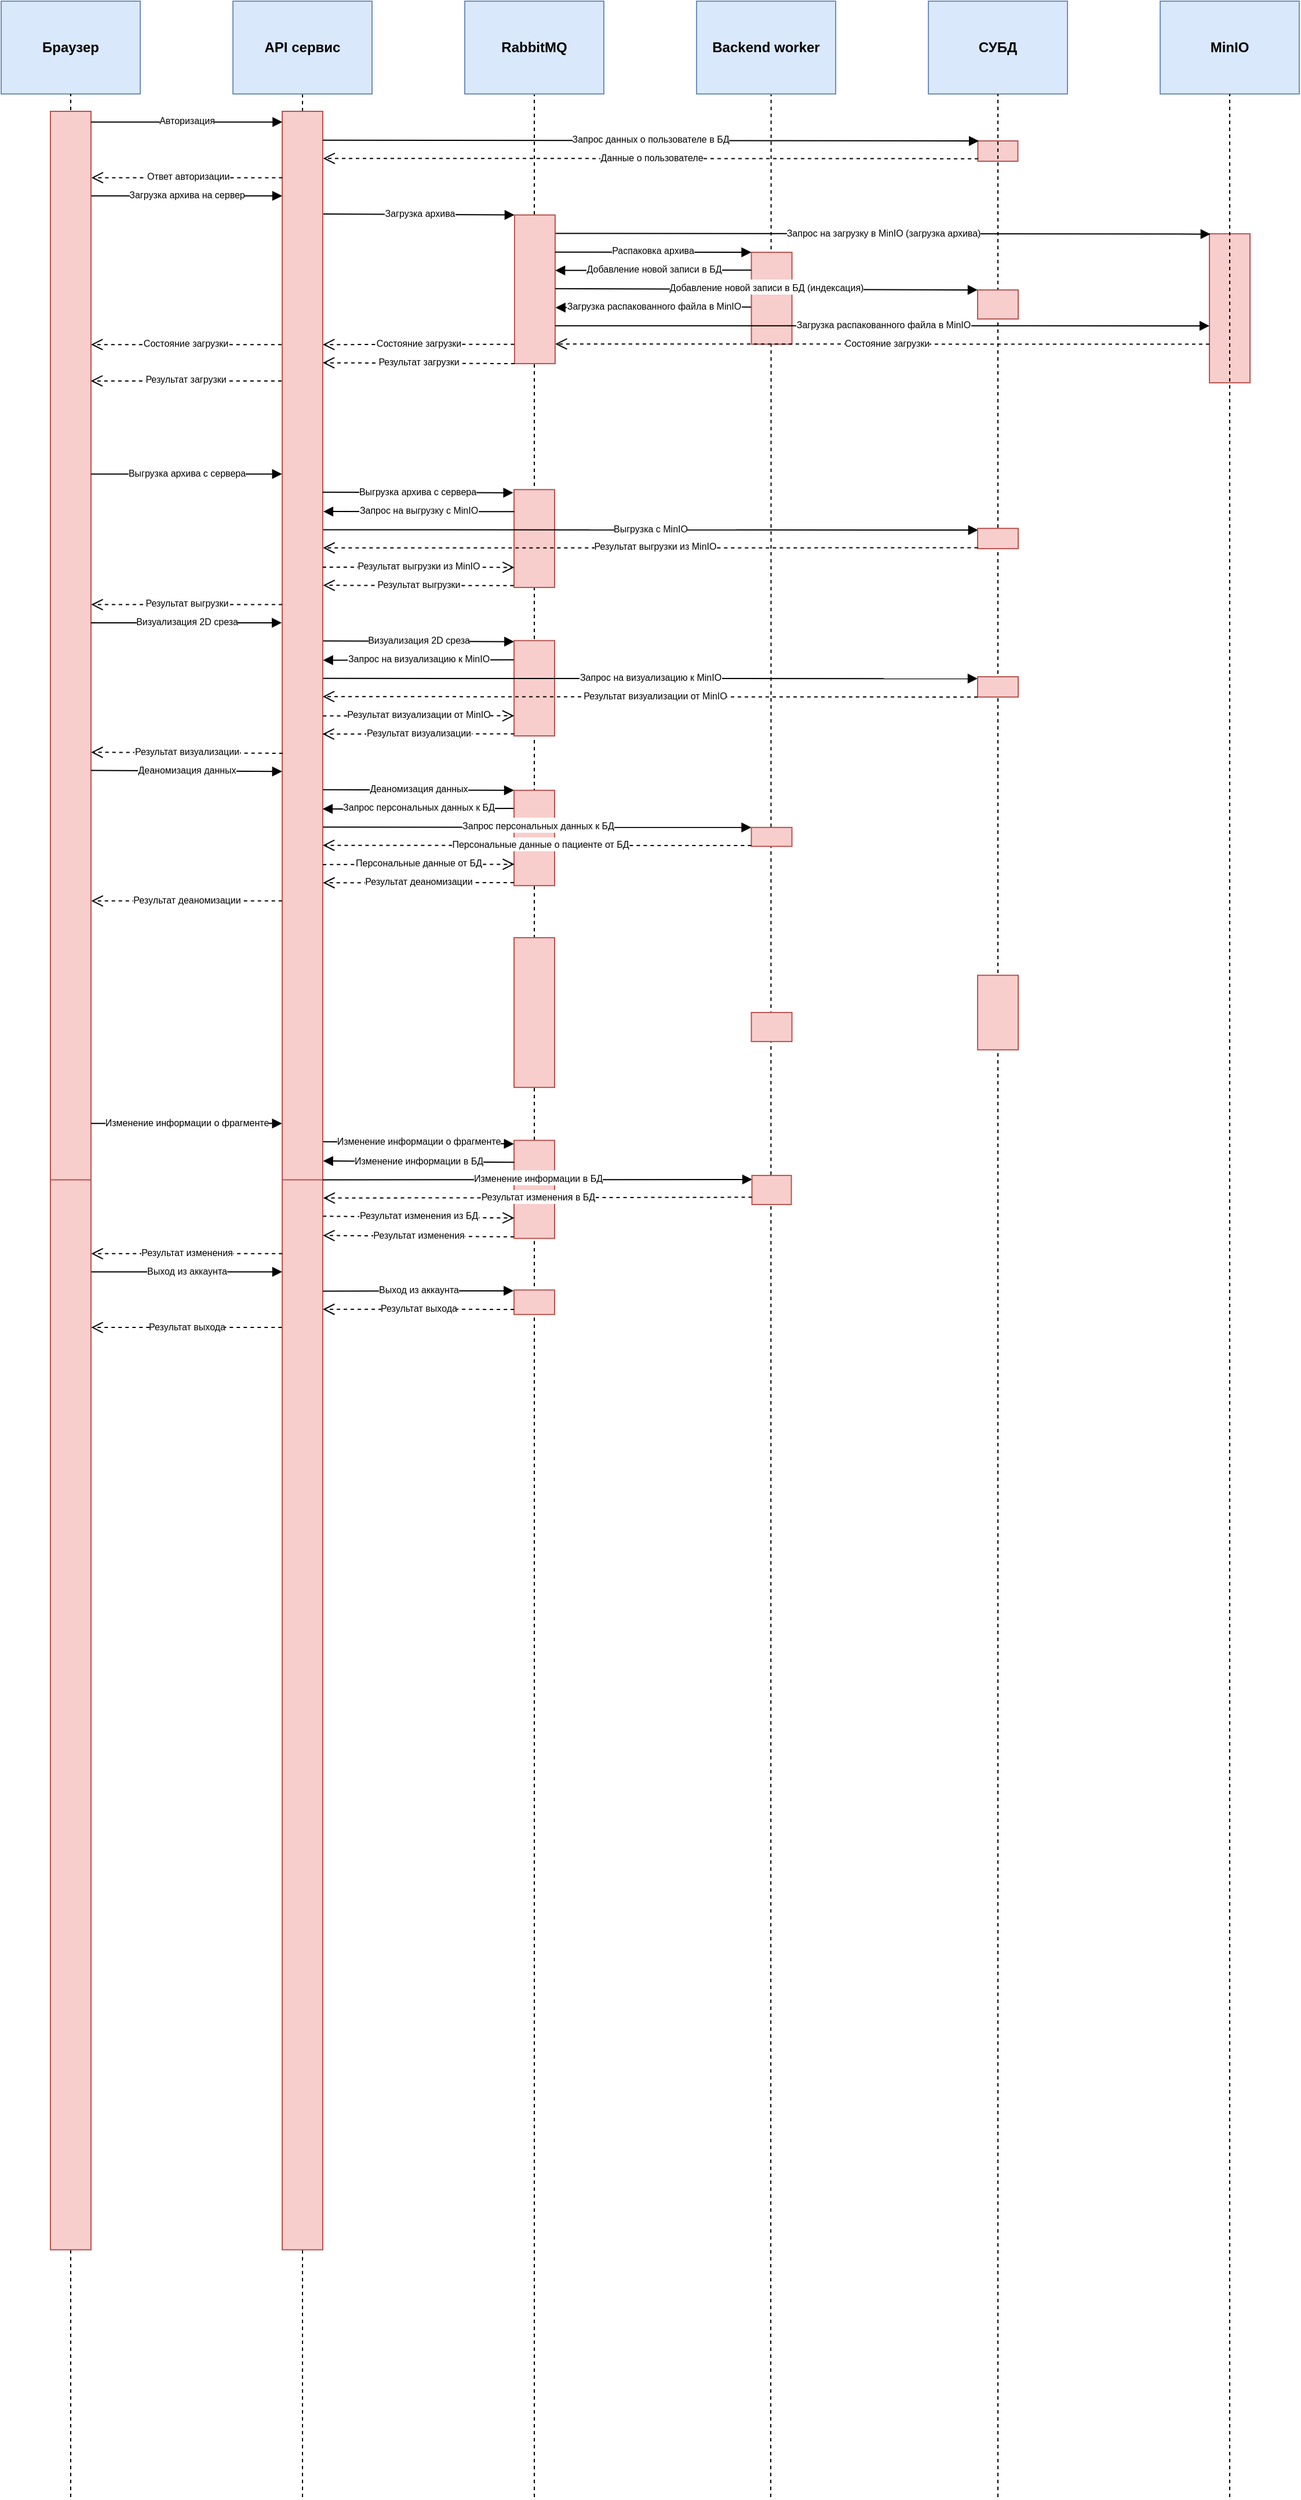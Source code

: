 <mxfile version="24.7.8">
  <diagram name="Page-1" id="-7-vLeRaQvUi-DyRjATi">
    <mxGraphModel dx="667" dy="388" grid="1" gridSize="4" guides="1" tooltips="1" connect="1" arrows="1" fold="1" page="1" pageScale="1" pageWidth="850" pageHeight="1100" math="0" shadow="0">
      <root>
        <mxCell id="0" />
        <mxCell id="1" parent="0" />
        <mxCell id="jtM0x4LrWnEkOrYZ_eJX-8" value="" style="endArrow=none;dashed=1;html=1;rounded=0;entryX=0.536;entryY=1.002;entryDx=0;entryDy=0;entryPerimeter=0;" parent="1" target="QcKT72nkIw5ETrxxPbvO-3" edge="1">
          <mxGeometry width="50" height="50" relative="1" as="geometry">
            <mxPoint x="704" y="2192" as="sourcePoint" />
            <mxPoint x="704" y="124" as="targetPoint" />
          </mxGeometry>
        </mxCell>
        <mxCell id="DCnHzgPeeYYXoKH0LnII-5" value="" style="endArrow=none;dashed=1;html=1;rounded=0;entryX=0.5;entryY=1;entryDx=0;entryDy=0;" parent="1" source="DCnHzgPeeYYXoKH0LnII-15" target="QcKT72nkIw5ETrxxPbvO-2" edge="1">
          <mxGeometry width="50" height="50" relative="1" as="geometry">
            <mxPoint x="300" y="1080" as="sourcePoint" />
            <mxPoint x="300.1" y="130" as="targetPoint" />
          </mxGeometry>
        </mxCell>
        <mxCell id="DCnHzgPeeYYXoKH0LnII-6" value="" style="endArrow=none;dashed=1;html=1;rounded=0;entryX=0.5;entryY=1;entryDx=0;entryDy=0;" parent="1" target="DCnHzgPeeYYXoKH0LnII-3" edge="1">
          <mxGeometry width="50" height="50" relative="1" as="geometry">
            <mxPoint x="500" y="2192" as="sourcePoint" />
            <mxPoint x="499.71" y="130" as="targetPoint" />
          </mxGeometry>
        </mxCell>
        <mxCell id="QcKT72nkIw5ETrxxPbvO-1" value="&lt;b&gt;Браузер&lt;/b&gt;" style="html=1;whiteSpace=wrap;fillColor=#dae8fc;strokeColor=#6c8ebf;" parent="1" vertex="1">
          <mxGeometry x="40" y="40" width="120" height="80" as="geometry" />
        </mxCell>
        <mxCell id="QcKT72nkIw5ETrxxPbvO-2" value="&lt;b&gt;API сервис&lt;/b&gt;" style="html=1;whiteSpace=wrap;fillColor=#dae8fc;strokeColor=#6c8ebf;" parent="1" vertex="1">
          <mxGeometry x="240" y="40" width="120" height="80" as="geometry" />
        </mxCell>
        <mxCell id="QcKT72nkIw5ETrxxPbvO-3" value="&lt;b&gt;Backend worker&lt;/b&gt;" style="html=1;whiteSpace=wrap;fillColor=#dae8fc;strokeColor=#6c8ebf;" parent="1" vertex="1">
          <mxGeometry x="640" y="40" width="120" height="80" as="geometry" />
        </mxCell>
        <mxCell id="DCnHzgPeeYYXoKH0LnII-3" value="&lt;b&gt;RabbitMQ&lt;/b&gt;" style="html=1;whiteSpace=wrap;fillColor=#dae8fc;strokeColor=#6c8ebf;" parent="1" vertex="1">
          <mxGeometry x="440" y="40" width="120" height="80" as="geometry" />
        </mxCell>
        <mxCell id="DCnHzgPeeYYXoKH0LnII-13" value="" style="endArrow=none;dashed=1;html=1;rounded=0;entryX=0.5;entryY=1;entryDx=0;entryDy=0;" parent="1" target="QcKT72nkIw5ETrxxPbvO-1" edge="1">
          <mxGeometry width="50" height="50" relative="1" as="geometry">
            <mxPoint x="100" y="2192" as="sourcePoint" />
            <mxPoint x="100" y="590" as="targetPoint" />
          </mxGeometry>
        </mxCell>
        <mxCell id="DCnHzgPeeYYXoKH0LnII-8" value="" style="rounded=0;whiteSpace=wrap;html=1;rotation=90;labelBackgroundColor=none;glass=0;fillColor=#f8cecc;strokeColor=#b85450;" parent="1" vertex="1">
          <mxGeometry x="-361.25" y="578.75" width="922.5" height="35" as="geometry" />
        </mxCell>
        <mxCell id="DCnHzgPeeYYXoKH0LnII-16" value="" style="endArrow=none;dashed=1;html=1;rounded=0;" parent="1" target="DCnHzgPeeYYXoKH0LnII-15" edge="1">
          <mxGeometry width="50" height="50" relative="1" as="geometry">
            <mxPoint x="300" y="2192" as="sourcePoint" />
            <mxPoint x="300" y="120" as="targetPoint" />
          </mxGeometry>
        </mxCell>
        <mxCell id="DCnHzgPeeYYXoKH0LnII-15" value="" style="rounded=0;whiteSpace=wrap;html=1;rotation=90;labelBackgroundColor=none;glass=0;fillColor=#f8cecc;strokeColor=#b85450;" parent="1" vertex="1">
          <mxGeometry x="-161.25" y="578.75" width="922.5" height="35" as="geometry" />
        </mxCell>
        <mxCell id="DCnHzgPeeYYXoKH0LnII-17" value="&lt;font style=&quot;font-size: 8px;&quot;&gt;Авторизация&lt;/font&gt;" style="html=1;verticalAlign=bottom;endArrow=block;curved=0;rounded=0;exitX=0.01;exitY=0;exitDx=0;exitDy=0;exitPerimeter=0;jumpSize=6;movable=1;resizable=1;rotatable=1;deletable=1;editable=1;locked=0;connectable=1;shadow=0;strokeWidth=1;entryX=0.01;entryY=0.994;entryDx=0;entryDy=0;entryPerimeter=0;targetPerimeterSpacing=0;spacingTop=0;spacing=-5;sourcePerimeterSpacing=0;endSize=6;startSize=6;" parent="1" source="DCnHzgPeeYYXoKH0LnII-8" target="DCnHzgPeeYYXoKH0LnII-15" edge="1">
          <mxGeometry x="0.0" width="80" relative="1" as="geometry">
            <mxPoint x="269.825" y="151.288" as="sourcePoint" />
            <mxPoint x="283" y="150" as="targetPoint" />
            <mxPoint as="offset" />
          </mxGeometry>
        </mxCell>
        <mxCell id="DCnHzgPeeYYXoKH0LnII-22" value="" style="rounded=0;whiteSpace=wrap;html=1;rotation=90;labelBackgroundColor=none;glass=0;fillColor=#f8cecc;strokeColor=#b85450;" parent="1" vertex="1">
          <mxGeometry x="891.18" y="152" width="17.55" height="34.53" as="geometry" />
        </mxCell>
        <mxCell id="DCnHzgPeeYYXoKH0LnII-23" value="Запрос данных о пользователе в БД" style="html=1;verticalAlign=bottom;endArrow=block;curved=0;rounded=0;exitX=0.027;exitY=0.002;exitDx=0;exitDy=0;exitPerimeter=0;jumpSize=6;movable=1;resizable=1;rotatable=1;deletable=1;editable=1;locked=0;connectable=1;shadow=0;strokeWidth=1;targetPerimeterSpacing=0;spacingTop=0;spacing=-5;sourcePerimeterSpacing=0;endSize=6;startSize=6;fontSize=8;entryX=0.002;entryY=0.974;entryDx=0;entryDy=0;entryPerimeter=0;" parent="1" source="DCnHzgPeeYYXoKH0LnII-15" target="DCnHzgPeeYYXoKH0LnII-22" edge="1">
          <mxGeometry x="0.0" width="80" relative="1" as="geometry">
            <mxPoint x="318.235" y="160.005" as="sourcePoint" />
            <mxPoint x="880" y="160" as="targetPoint" />
            <mxPoint as="offset" />
          </mxGeometry>
        </mxCell>
        <mxCell id="DCnHzgPeeYYXoKH0LnII-25" value="&lt;font style=&quot;font-size: 8px;&quot;&gt;Данные о пользователе&lt;/font&gt;" style="html=1;verticalAlign=bottom;endArrow=open;dashed=1;endSize=8;rounded=0;spacing=-5;fontSize=10;entryX=0.044;entryY=-0.009;entryDx=0;entryDy=0;entryPerimeter=0;exitX=0.874;exitY=0.991;exitDx=0;exitDy=0;exitPerimeter=0;" parent="1" source="DCnHzgPeeYYXoKH0LnII-22" target="DCnHzgPeeYYXoKH0LnII-15" edge="1">
          <mxGeometry x="0.0" relative="1" as="geometry">
            <mxPoint x="876" y="176" as="sourcePoint" />
            <mxPoint x="318.095" y="175.688" as="targetPoint" />
            <mxPoint as="offset" />
          </mxGeometry>
        </mxCell>
        <mxCell id="cB62RRdeZVZAQ7C6WHtT-6" value="&lt;span style=&quot;font-size: 8px;&quot;&gt;&amp;nbsp;Ответ авторизации&lt;/span&gt;" style="html=1;verticalAlign=bottom;endArrow=open;dashed=1;endSize=8;rounded=0;exitX=0.062;exitY=0.995;exitDx=0;exitDy=0;exitPerimeter=0;spacing=-5;fontSize=10;entryX=0.062;entryY=-0.011;entryDx=0;entryDy=0;entryPerimeter=0;" parent="1" source="DCnHzgPeeYYXoKH0LnII-15" target="DCnHzgPeeYYXoKH0LnII-8" edge="1">
          <mxGeometry x="0.001" relative="1" as="geometry">
            <mxPoint x="280.825" y="191.997" as="sourcePoint" />
            <mxPoint x="120" y="192" as="targetPoint" />
            <mxPoint as="offset" />
          </mxGeometry>
        </mxCell>
        <mxCell id="jtM0x4LrWnEkOrYZ_eJX-1" value="&lt;span style=&quot;font-size: 8px;&quot;&gt;Загрузка архива на сервер&lt;/span&gt;" style="html=1;verticalAlign=bottom;endArrow=block;curved=0;rounded=0;jumpSize=6;movable=1;resizable=1;rotatable=1;deletable=1;editable=1;locked=0;connectable=1;shadow=0;strokeWidth=1;targetPerimeterSpacing=0;spacingTop=0;spacing=-5;sourcePerimeterSpacing=0;endSize=6;startSize=6;exitX=0.079;exitY=-0.011;exitDx=0;exitDy=0;exitPerimeter=0;entryX=0.079;entryY=0.999;entryDx=0;entryDy=0;entryPerimeter=0;" parent="1" source="DCnHzgPeeYYXoKH0LnII-8" target="DCnHzgPeeYYXoKH0LnII-15" edge="1">
          <mxGeometry x="0.0" width="80" relative="1" as="geometry">
            <mxPoint x="120" y="208" as="sourcePoint" />
            <mxPoint x="280" y="208" as="targetPoint" />
            <mxPoint as="offset" />
          </mxGeometry>
        </mxCell>
        <mxCell id="jtM0x4LrWnEkOrYZ_eJX-5" value="&lt;span style=&quot;font-size: 8px;&quot;&gt;Загрузка архива&lt;/span&gt;" style="html=1;verticalAlign=bottom;endArrow=block;curved=0;rounded=0;jumpSize=6;movable=1;resizable=1;rotatable=1;deletable=1;editable=1;locked=0;connectable=1;shadow=0;strokeWidth=1;targetPerimeterSpacing=0;spacingTop=0;spacing=-5;sourcePerimeterSpacing=0;endSize=6;startSize=6;entryX=0;entryY=1;entryDx=0;entryDy=0;exitX=0.096;exitY=-0.015;exitDx=0;exitDy=0;exitPerimeter=0;" parent="1" source="DCnHzgPeeYYXoKH0LnII-15" target="jtM0x4LrWnEkOrYZ_eJX-4" edge="1">
          <mxGeometry x="0.0" width="80" relative="1" as="geometry">
            <mxPoint x="320" y="224" as="sourcePoint" />
            <mxPoint x="480" y="223.86" as="targetPoint" />
            <mxPoint as="offset" />
          </mxGeometry>
        </mxCell>
        <mxCell id="jtM0x4LrWnEkOrYZ_eJX-7" value="&lt;b&gt;СУБД&lt;/b&gt;" style="html=1;whiteSpace=wrap;fillColor=#dae8fc;strokeColor=#6c8ebf;" parent="1" vertex="1">
          <mxGeometry x="840" y="40" width="120" height="80" as="geometry" />
        </mxCell>
        <mxCell id="jtM0x4LrWnEkOrYZ_eJX-11" value="" style="endArrow=none;dashed=1;html=1;rounded=0;entryX=0.5;entryY=1;entryDx=0;entryDy=0;" parent="1" target="jtM0x4LrWnEkOrYZ_eJX-7" edge="1">
          <mxGeometry width="50" height="50" relative="1" as="geometry">
            <mxPoint x="900" y="2192" as="sourcePoint" />
            <mxPoint x="908" y="143.08" as="targetPoint" />
          </mxGeometry>
        </mxCell>
        <mxCell id="jtM0x4LrWnEkOrYZ_eJX-10" value="" style="rounded=0;whiteSpace=wrap;html=1;rotation=90;labelBackgroundColor=none;glass=0;fillColor=#f8cecc;strokeColor=#b85450;" parent="1" vertex="1">
          <mxGeometry x="1035.76" y="287.31" width="128.47" height="35" as="geometry" />
        </mxCell>
        <mxCell id="jtM0x4LrWnEkOrYZ_eJX-14" value="" style="rounded=0;whiteSpace=wrap;html=1;rotation=90;labelBackgroundColor=none;glass=0;fillColor=#f8cecc;strokeColor=#b85450;" parent="1" vertex="1">
          <mxGeometry x="887.47" y="284" width="25.07" height="35" as="geometry" />
        </mxCell>
        <mxCell id="jtM0x4LrWnEkOrYZ_eJX-4" value="" style="rounded=0;whiteSpace=wrap;html=1;rotation=90;labelBackgroundColor=none;glass=0;fillColor=#f8cecc;strokeColor=#b85450;" parent="1" vertex="1">
          <mxGeometry x="436.37" y="270.93" width="128.18" height="35" as="geometry" />
        </mxCell>
        <mxCell id="jtM0x4LrWnEkOrYZ_eJX-9" value="&lt;span style=&quot;font-size: 8px;&quot;&gt;Запрос на загрузку в MinIO (загрузка архива)&lt;/span&gt;" style="html=1;verticalAlign=bottom;endArrow=block;curved=0;rounded=0;jumpSize=6;movable=1;resizable=1;rotatable=1;deletable=1;editable=1;locked=0;connectable=1;shadow=0;strokeWidth=1;targetPerimeterSpacing=0;spacingTop=0;spacing=-5;sourcePerimeterSpacing=0;endSize=6;startSize=6;entryX=0.002;entryY=0.973;entryDx=0;entryDy=0;entryPerimeter=0;exitX=0.124;exitY=-0.011;exitDx=0;exitDy=0;exitPerimeter=0;" parent="1" source="jtM0x4LrWnEkOrYZ_eJX-4" target="jtM0x4LrWnEkOrYZ_eJX-10" edge="1">
          <mxGeometry x="0.0" width="80" relative="1" as="geometry">
            <mxPoint x="540" y="256" as="sourcePoint" />
            <mxPoint x="880" y="255.86" as="targetPoint" />
            <mxPoint as="offset" />
          </mxGeometry>
        </mxCell>
        <mxCell id="jtM0x4LrWnEkOrYZ_eJX-16" value="&lt;span style=&quot;font-size: 8px;&quot;&gt;Состояние загрузки&lt;/span&gt;" style="html=1;verticalAlign=bottom;endArrow=open;dashed=1;endSize=8;rounded=0;spacing=-5;fontSize=10;exitX=0.87;exitY=1.009;exitDx=0;exitDy=0;exitPerimeter=0;entryX=0.218;entryY=-0.001;entryDx=0;entryDy=0;entryPerimeter=0;" parent="1" source="jtM0x4LrWnEkOrYZ_eJX-4" target="DCnHzgPeeYYXoKH0LnII-15" edge="1">
          <mxGeometry x="0.001" relative="1" as="geometry">
            <mxPoint x="472" y="336" as="sourcePoint" />
            <mxPoint x="324" y="336" as="targetPoint" />
            <mxPoint as="offset" />
          </mxGeometry>
        </mxCell>
        <mxCell id="jtM0x4LrWnEkOrYZ_eJX-19" value="&lt;span style=&quot;font-size: 8px;&quot;&gt;Состояние загрузки&lt;/span&gt;" style="html=1;verticalAlign=bottom;endArrow=open;dashed=1;endSize=8;rounded=0;spacing=-5;fontSize=10;exitX=0.218;exitY=1.017;exitDx=0;exitDy=0;exitPerimeter=0;entryX=0.218;entryY=-0.001;entryDx=0;entryDy=0;entryPerimeter=0;" parent="1" source="DCnHzgPeeYYXoKH0LnII-15" target="DCnHzgPeeYYXoKH0LnII-8" edge="1">
          <mxGeometry x="0.001" relative="1" as="geometry">
            <mxPoint x="276" y="336" as="sourcePoint" />
            <mxPoint x="124" y="336" as="targetPoint" />
            <mxPoint as="offset" />
          </mxGeometry>
        </mxCell>
        <mxCell id="jtM0x4LrWnEkOrYZ_eJX-21" value="&lt;span style=&quot;font-size: 8px;&quot;&gt;Результат загрузки&lt;/span&gt;" style="html=1;verticalAlign=bottom;endArrow=open;dashed=1;endSize=8;rounded=0;spacing=-5;fontSize=10;exitX=0.252;exitY=1.017;exitDx=0;exitDy=0;exitPerimeter=0;entryX=0.252;entryY=0.004;entryDx=0;entryDy=0;entryPerimeter=0;" parent="1" source="DCnHzgPeeYYXoKH0LnII-15" target="DCnHzgPeeYYXoKH0LnII-8" edge="1">
          <mxGeometry x="0.001" relative="1" as="geometry">
            <mxPoint x="272" y="368" as="sourcePoint" />
            <mxPoint x="128" y="368" as="targetPoint" />
            <mxPoint as="offset" />
          </mxGeometry>
        </mxCell>
        <mxCell id="jtM0x4LrWnEkOrYZ_eJX-22" value="&lt;span style=&quot;font-size: 8px;&quot;&gt;Выгрузка архива с сервера&lt;/span&gt;" style="html=1;verticalAlign=bottom;endArrow=block;curved=0;rounded=0;exitX=0.339;exitY=-0.005;exitDx=0;exitDy=0;exitPerimeter=0;jumpSize=6;movable=1;resizable=1;rotatable=1;deletable=1;editable=1;locked=0;connectable=1;shadow=0;strokeWidth=1;targetPerimeterSpacing=0;spacingTop=0;spacing=-5;sourcePerimeterSpacing=0;endSize=6;startSize=6;entryX=0.339;entryY=1.004;entryDx=0;entryDy=0;entryPerimeter=0;" parent="1" source="DCnHzgPeeYYXoKH0LnII-8" target="DCnHzgPeeYYXoKH0LnII-15" edge="1">
          <mxGeometry x="0.0" width="80" relative="1" as="geometry">
            <mxPoint x="117.92" y="464.0" as="sourcePoint" />
            <mxPoint x="280" y="448" as="targetPoint" />
            <mxPoint as="offset" />
          </mxGeometry>
        </mxCell>
        <mxCell id="jtM0x4LrWnEkOrYZ_eJX-23" value="" style="rounded=0;whiteSpace=wrap;html=1;rotation=90;labelBackgroundColor=none;glass=0;fillColor=#f8cecc;strokeColor=#b85450;" parent="1" vertex="1">
          <mxGeometry x="457.82" y="485.82" width="84.36" height="35" as="geometry" />
        </mxCell>
        <mxCell id="jtM0x4LrWnEkOrYZ_eJX-25" value="&lt;span style=&quot;font-size: 8px;&quot;&gt;Выгрузка архива с сервера&lt;/span&gt;" style="html=1;verticalAlign=bottom;endArrow=block;curved=0;rounded=0;jumpSize=6;movable=1;resizable=1;rotatable=1;deletable=1;editable=1;locked=0;connectable=1;shadow=0;strokeWidth=1;targetPerimeterSpacing=0;spacingTop=0;spacing=-5;sourcePerimeterSpacing=0;endSize=6;startSize=6;exitX=0.356;exitY=0.004;exitDx=0;exitDy=0;exitPerimeter=0;entryX=0.032;entryY=1.019;entryDx=0;entryDy=0;entryPerimeter=0;" parent="1" source="DCnHzgPeeYYXoKH0LnII-15" target="jtM0x4LrWnEkOrYZ_eJX-23" edge="1">
          <mxGeometry x="0.0" width="80" relative="1" as="geometry">
            <mxPoint x="320" y="464" as="sourcePoint" />
            <mxPoint x="480" y="464" as="targetPoint" />
            <mxPoint as="offset" />
          </mxGeometry>
        </mxCell>
        <mxCell id="jtM0x4LrWnEkOrYZ_eJX-26" value="&lt;span style=&quot;font-size: 8px;&quot;&gt;Запрос на выгрузку с MinIO&lt;/span&gt;" style="html=1;verticalAlign=bottom;endArrow=block;curved=0;rounded=0;jumpSize=6;movable=1;resizable=1;rotatable=1;deletable=1;editable=1;locked=0;connectable=1;shadow=0;strokeWidth=1;targetPerimeterSpacing=0;spacingTop=0;spacing=-5;sourcePerimeterSpacing=0;endSize=6;startSize=6;entryX=0.322;entryY=-0.012;entryDx=0;entryDy=0;entryPerimeter=0;exitX=0.225;exitY=0.993;exitDx=0;exitDy=0;exitPerimeter=0;" parent="1" source="jtM0x4LrWnEkOrYZ_eJX-23" edge="1">
          <mxGeometry x="-0.0" width="80" relative="1" as="geometry">
            <mxPoint x="480" y="480" as="sourcePoint" />
            <mxPoint x="317.92" y="480.045" as="targetPoint" />
            <mxPoint as="offset" />
          </mxGeometry>
        </mxCell>
        <mxCell id="jtM0x4LrWnEkOrYZ_eJX-27" value="&lt;span style=&quot;font-size: 8px;&quot;&gt;Выгрузка с MinIO&lt;/span&gt;" style="html=1;verticalAlign=bottom;endArrow=block;curved=0;rounded=0;jumpSize=6;movable=1;resizable=1;rotatable=1;deletable=1;editable=1;locked=0;connectable=1;shadow=0;strokeWidth=1;targetPerimeterSpacing=0;spacingTop=0;spacing=-5;sourcePerimeterSpacing=0;endSize=6;startSize=6;exitX=0.339;exitY=-0.011;exitDx=0;exitDy=0;exitPerimeter=0;entryX=0.038;entryY=0.988;entryDx=0;entryDy=0;entryPerimeter=0;" parent="1" edge="1">
          <mxGeometry x="-0.001" width="80" relative="1" as="geometry">
            <mxPoint x="317.885" y="495.728" as="sourcePoint" />
            <mxPoint x="882.925" y="496.013" as="targetPoint" />
            <mxPoint as="offset" />
          </mxGeometry>
        </mxCell>
        <mxCell id="jtM0x4LrWnEkOrYZ_eJX-28" value="" style="rounded=0;whiteSpace=wrap;html=1;rotation=90;labelBackgroundColor=none;glass=0;fillColor=#f8cecc;strokeColor=#b85450;" parent="1" vertex="1">
          <mxGeometry x="891.27" y="485.81" width="17.46" height="35" as="geometry" />
        </mxCell>
        <mxCell id="jtM0x4LrWnEkOrYZ_eJX-32" value="&lt;span style=&quot;font-size: 8px;&quot;&gt;Результат загрузки&lt;/span&gt;" style="html=1;verticalAlign=bottom;endArrow=open;dashed=1;endSize=8;rounded=0;spacing=-5;fontSize=10;exitX=1;exitY=1;exitDx=0;exitDy=0;entryX=0.235;entryY=0.001;entryDx=0;entryDy=0;entryPerimeter=0;" parent="1" source="jtM0x4LrWnEkOrYZ_eJX-4" target="DCnHzgPeeYYXoKH0LnII-15" edge="1">
          <mxGeometry x="0.001" relative="1" as="geometry">
            <mxPoint x="481" y="352.86" as="sourcePoint" />
            <mxPoint x="332" y="352" as="targetPoint" />
            <mxPoint as="offset" />
          </mxGeometry>
        </mxCell>
        <mxCell id="jtM0x4LrWnEkOrYZ_eJX-34" value="&lt;span style=&quot;font-size: 8px;&quot;&gt;Результат выгрузки из MinIO&lt;/span&gt;" style="html=1;verticalAlign=bottom;endArrow=open;dashed=1;endSize=8;rounded=0;spacing=-5;fontSize=10;exitX=0.957;exitY=0.995;exitDx=0;exitDy=0;exitPerimeter=0;entryX=0.408;entryY=-0.006;entryDx=0;entryDy=0;entryPerimeter=0;" parent="1" source="jtM0x4LrWnEkOrYZ_eJX-28" target="DCnHzgPeeYYXoKH0LnII-15" edge="1">
          <mxGeometry x="-0.014" relative="1" as="geometry">
            <mxPoint x="887" y="550" as="sourcePoint" />
            <mxPoint x="324" y="528" as="targetPoint" />
            <mxPoint as="offset" />
          </mxGeometry>
        </mxCell>
        <mxCell id="jtM0x4LrWnEkOrYZ_eJX-35" value="&lt;span style=&quot;font-size: 8px;&quot;&gt;Результат выгрузки из MinIO&lt;/span&gt;" style="html=1;verticalAlign=bottom;endArrow=open;dashed=1;endSize=8;rounded=0;spacing=-5;fontSize=10;exitX=0.426;exitY=0.003;exitDx=0;exitDy=0;exitPerimeter=0;entryX=0.795;entryY=0.993;entryDx=0;entryDy=0;entryPerimeter=0;" parent="1" source="DCnHzgPeeYYXoKH0LnII-15" target="jtM0x4LrWnEkOrYZ_eJX-23" edge="1">
          <mxGeometry x="0.001" relative="1" as="geometry">
            <mxPoint x="321" y="540" as="sourcePoint" />
            <mxPoint x="480" y="528" as="targetPoint" />
            <mxPoint as="offset" />
          </mxGeometry>
        </mxCell>
        <mxCell id="jtM0x4LrWnEkOrYZ_eJX-36" value="&lt;span style=&quot;font-size: 8px;&quot;&gt;Результат выгрузки&lt;/span&gt;" style="html=1;verticalAlign=bottom;endArrow=open;dashed=1;endSize=8;rounded=0;spacing=-5;fontSize=10;entryX=0.443;entryY=-0.008;entryDx=0;entryDy=0;entryPerimeter=0;exitX=0.981;exitY=1.009;exitDx=0;exitDy=0;exitPerimeter=0;" parent="1" source="jtM0x4LrWnEkOrYZ_eJX-23" target="DCnHzgPeeYYXoKH0LnII-15" edge="1">
          <mxGeometry x="0.001" relative="1" as="geometry">
            <mxPoint x="480" y="544" as="sourcePoint" />
            <mxPoint x="312" y="556" as="targetPoint" />
            <mxPoint as="offset" />
          </mxGeometry>
        </mxCell>
        <mxCell id="jtM0x4LrWnEkOrYZ_eJX-37" value="&lt;span style=&quot;font-size: 8px;&quot;&gt;Результат выгрузки&lt;/span&gt;" style="html=1;verticalAlign=bottom;endArrow=open;dashed=1;endSize=8;rounded=0;spacing=-5;fontSize=10;entryX=0.461;entryY=-0.005;entryDx=0;entryDy=0;entryPerimeter=0;exitX=0.461;exitY=1.001;exitDx=0;exitDy=0;exitPerimeter=0;" parent="1" source="DCnHzgPeeYYXoKH0LnII-15" target="DCnHzgPeeYYXoKH0LnII-8" edge="1">
          <mxGeometry x="0.001" relative="1" as="geometry">
            <mxPoint x="280" y="560" as="sourcePoint" />
            <mxPoint x="120" y="540" as="targetPoint" />
            <mxPoint as="offset" />
          </mxGeometry>
        </mxCell>
        <mxCell id="jtM0x4LrWnEkOrYZ_eJX-39" value="&lt;span style=&quot;font-size: 8px;&quot;&gt;Визуализация 2D среза&lt;/span&gt;" style="html=1;verticalAlign=bottom;endArrow=block;curved=0;rounded=0;exitX=0.478;exitY=0.001;exitDx=0;exitDy=0;exitPerimeter=0;jumpSize=6;movable=1;resizable=1;rotatable=1;deletable=1;editable=1;locked=0;connectable=1;shadow=0;strokeWidth=1;targetPerimeterSpacing=0;spacingTop=0;spacing=-5;sourcePerimeterSpacing=0;endSize=6;startSize=6;entryX=0.478;entryY=1.011;entryDx=0;entryDy=0;entryPerimeter=0;" parent="1" source="DCnHzgPeeYYXoKH0LnII-8" target="DCnHzgPeeYYXoKH0LnII-15" edge="1">
          <mxGeometry x="0.0" width="80" relative="1" as="geometry">
            <mxPoint x="120" y="576" as="sourcePoint" />
            <mxPoint x="280" y="576" as="targetPoint" />
            <mxPoint as="offset" />
          </mxGeometry>
        </mxCell>
        <mxCell id="jtM0x4LrWnEkOrYZ_eJX-40" value="&lt;span style=&quot;font-size: 8px;&quot;&gt;Визуализация 2D среза&lt;/span&gt;" style="html=1;verticalAlign=bottom;endArrow=block;curved=0;rounded=0;exitX=0.495;exitY=-0.011;exitDx=0;exitDy=0;exitPerimeter=0;jumpSize=6;movable=1;resizable=1;rotatable=1;deletable=1;editable=1;locked=0;connectable=1;shadow=0;strokeWidth=1;targetPerimeterSpacing=0;spacingTop=0;spacing=-5;sourcePerimeterSpacing=0;endSize=6;startSize=6;entryX=0.011;entryY=0.995;entryDx=0;entryDy=0;entryPerimeter=0;" parent="1" source="DCnHzgPeeYYXoKH0LnII-15" target="jtM0x4LrWnEkOrYZ_eJX-41" edge="1">
          <mxGeometry x="0.0" width="80" relative="1" as="geometry">
            <mxPoint x="320" y="592" as="sourcePoint" />
            <mxPoint x="480" y="592" as="targetPoint" />
            <mxPoint as="offset" />
          </mxGeometry>
        </mxCell>
        <mxCell id="jtM0x4LrWnEkOrYZ_eJX-41" value="" style="rounded=0;whiteSpace=wrap;html=1;rotation=90;labelBackgroundColor=none;glass=0;fillColor=#f8cecc;strokeColor=#b85450;" parent="1" vertex="1">
          <mxGeometry x="458.91" y="614.91" width="82.18" height="35" as="geometry" />
        </mxCell>
        <mxCell id="jtM0x4LrWnEkOrYZ_eJX-42" value="&lt;span style=&quot;font-size: 8px;&quot;&gt;Запрос на визуализацию к MinIO&lt;/span&gt;" style="html=1;verticalAlign=bottom;endArrow=block;curved=0;rounded=0;exitX=0.202;exitY=1.004;exitDx=0;exitDy=0;exitPerimeter=0;jumpSize=6;movable=1;resizable=1;rotatable=1;deletable=1;editable=1;locked=0;connectable=1;shadow=0;strokeWidth=1;targetPerimeterSpacing=0;spacingTop=0;spacing=-5;sourcePerimeterSpacing=0;endSize=6;startSize=6;entryX=0.513;entryY=-0.008;entryDx=0;entryDy=0;entryPerimeter=0;" parent="1" source="jtM0x4LrWnEkOrYZ_eJX-41" target="DCnHzgPeeYYXoKH0LnII-15" edge="1">
          <mxGeometry x="0.0" width="80" relative="1" as="geometry">
            <mxPoint x="478" y="608" as="sourcePoint" />
            <mxPoint x="320" y="608" as="targetPoint" />
            <mxPoint as="offset" />
          </mxGeometry>
        </mxCell>
        <mxCell id="jtM0x4LrWnEkOrYZ_eJX-43" value="&lt;span style=&quot;font-size: 8px;&quot;&gt;Запрос на визуализацию к MinIO&lt;/span&gt;" style="html=1;verticalAlign=bottom;endArrow=block;curved=0;rounded=0;exitX=0.53;exitY=-0.011;exitDx=0;exitDy=0;exitPerimeter=0;jumpSize=6;movable=1;resizable=1;rotatable=1;deletable=1;editable=1;locked=0;connectable=1;shadow=0;strokeWidth=1;targetPerimeterSpacing=0;spacingTop=0;spacing=-5;sourcePerimeterSpacing=0;endSize=6;startSize=6;entryX=0.091;entryY=1;entryDx=0;entryDy=0;entryPerimeter=0;" parent="1" source="DCnHzgPeeYYXoKH0LnII-15" target="jtM0x4LrWnEkOrYZ_eJX-44" edge="1">
          <mxGeometry x="0.0" width="80" relative="1" as="geometry">
            <mxPoint x="322" y="624" as="sourcePoint" />
            <mxPoint x="876" y="624" as="targetPoint" />
            <mxPoint as="offset" />
          </mxGeometry>
        </mxCell>
        <mxCell id="jtM0x4LrWnEkOrYZ_eJX-44" value="" style="rounded=0;whiteSpace=wrap;html=1;rotation=90;labelBackgroundColor=none;glass=0;fillColor=#f8cecc;strokeColor=#b85450;" parent="1" vertex="1">
          <mxGeometry x="891.27" y="613.75" width="17.46" height="35" as="geometry" />
        </mxCell>
        <mxCell id="jtM0x4LrWnEkOrYZ_eJX-45" value="&lt;span style=&quot;font-size: 8px;&quot;&gt;Результат визуализации от MinIO&lt;/span&gt;" style="html=1;verticalAlign=bottom;endArrow=open;dashed=1;endSize=8;rounded=0;spacing=-5;fontSize=10;entryX=0.547;entryY=0.002;entryDx=0;entryDy=0;entryPerimeter=0;exitX=1;exitY=1;exitDx=0;exitDy=0;" parent="1" source="jtM0x4LrWnEkOrYZ_eJX-44" target="DCnHzgPeeYYXoKH0LnII-15" edge="1">
          <mxGeometry x="-0.014" relative="1" as="geometry">
            <mxPoint x="860" y="636" as="sourcePoint" />
            <mxPoint x="320" y="636" as="targetPoint" />
            <mxPoint as="offset" />
          </mxGeometry>
        </mxCell>
        <mxCell id="jtM0x4LrWnEkOrYZ_eJX-48" value="&lt;span style=&quot;font-size: 8px;&quot;&gt;Результат визуализации от MinIO&lt;/span&gt;" style="html=1;verticalAlign=bottom;endArrow=open;dashed=1;endSize=8;rounded=0;spacing=-5;fontSize=10;exitX=0.565;exitY=-0.006;exitDx=0;exitDy=0;exitPerimeter=0;entryX=0.789;entryY=0.998;entryDx=0;entryDy=0;entryPerimeter=0;" parent="1" source="DCnHzgPeeYYXoKH0LnII-15" target="jtM0x4LrWnEkOrYZ_eJX-41" edge="1">
          <mxGeometry x="0.001" relative="1" as="geometry">
            <mxPoint x="328" y="648.75" as="sourcePoint" />
            <mxPoint x="480" y="656" as="targetPoint" />
            <mxPoint as="offset" />
          </mxGeometry>
        </mxCell>
        <mxCell id="jtM0x4LrWnEkOrYZ_eJX-49" value="&lt;span style=&quot;font-size: 8px;&quot;&gt;Результат визуализации&lt;/span&gt;" style="html=1;verticalAlign=bottom;endArrow=open;dashed=1;endSize=8;rounded=0;spacing=-5;fontSize=10;entryX=0.582;entryY=0.008;entryDx=0;entryDy=0;entryPerimeter=0;exitX=0.978;exitY=0.995;exitDx=0;exitDy=0;exitPerimeter=0;" parent="1" source="jtM0x4LrWnEkOrYZ_eJX-41" target="DCnHzgPeeYYXoKH0LnII-15" edge="1">
          <mxGeometry x="0.002" relative="1" as="geometry">
            <mxPoint x="480" y="672" as="sourcePoint" />
            <mxPoint x="320" y="672" as="targetPoint" />
            <mxPoint as="offset" />
          </mxGeometry>
        </mxCell>
        <mxCell id="jtM0x4LrWnEkOrYZ_eJX-50" value="&lt;span style=&quot;font-size: 8px;&quot;&gt;Результат визуализации&lt;/span&gt;" style="html=1;verticalAlign=bottom;endArrow=open;dashed=1;endSize=8;rounded=0;spacing=-5;fontSize=10;entryX=0.599;entryY=-0.004;entryDx=0;entryDy=0;entryPerimeter=0;exitX=0.6;exitY=0.99;exitDx=0;exitDy=0;exitPerimeter=0;" parent="1" source="DCnHzgPeeYYXoKH0LnII-15" target="DCnHzgPeeYYXoKH0LnII-8" edge="1">
          <mxGeometry x="0.002" relative="1" as="geometry">
            <mxPoint x="280" y="688" as="sourcePoint" />
            <mxPoint x="120" y="688" as="targetPoint" />
            <mxPoint as="offset" />
          </mxGeometry>
        </mxCell>
        <mxCell id="jtM0x4LrWnEkOrYZ_eJX-51" value="&lt;span style=&quot;font-size: 8px;&quot;&gt;Деаномизация данных&lt;/span&gt;" style="html=1;verticalAlign=bottom;endArrow=block;curved=0;rounded=0;exitX=0.616;exitY=-0.001;exitDx=0;exitDy=0;exitPerimeter=0;jumpSize=6;movable=1;resizable=1;rotatable=1;deletable=1;editable=1;locked=0;connectable=1;shadow=0;strokeWidth=1;targetPerimeterSpacing=0;spacingTop=0;spacing=-5;sourcePerimeterSpacing=0;endSize=6;startSize=6;entryX=0.617;entryY=1.003;entryDx=0;entryDy=0;entryPerimeter=0;" parent="1" source="DCnHzgPeeYYXoKH0LnII-8" target="DCnHzgPeeYYXoKH0LnII-15" edge="1">
          <mxGeometry x="0.0" width="80" relative="1" as="geometry">
            <mxPoint x="120" y="704" as="sourcePoint" />
            <mxPoint x="276" y="703" as="targetPoint" />
            <mxPoint as="offset" />
          </mxGeometry>
        </mxCell>
        <mxCell id="jtM0x4LrWnEkOrYZ_eJX-52" value="&lt;span style=&quot;font-size: 8px;&quot;&gt;Деаномизация данных&lt;/span&gt;" style="html=1;verticalAlign=bottom;endArrow=block;curved=0;rounded=0;exitX=0.634;exitY=-0.006;exitDx=0;exitDy=0;exitPerimeter=0;jumpSize=6;movable=1;resizable=1;rotatable=1;deletable=1;editable=1;locked=0;connectable=1;shadow=0;strokeWidth=1;targetPerimeterSpacing=0;spacingTop=0;spacing=-5;sourcePerimeterSpacing=0;endSize=6;startSize=6;entryX=0;entryY=1;entryDx=0;entryDy=0;" parent="1" source="DCnHzgPeeYYXoKH0LnII-15" target="jtM0x4LrWnEkOrYZ_eJX-53" edge="1">
          <mxGeometry x="0.0" width="80" relative="1" as="geometry">
            <mxPoint x="320" y="720" as="sourcePoint" />
            <mxPoint x="476" y="720" as="targetPoint" />
            <mxPoint as="offset" />
          </mxGeometry>
        </mxCell>
        <mxCell id="jtM0x4LrWnEkOrYZ_eJX-53" value="" style="rounded=0;whiteSpace=wrap;html=1;rotation=90;labelBackgroundColor=none;glass=0;fillColor=#f8cecc;strokeColor=#b85450;" parent="1" vertex="1">
          <mxGeometry x="458.91" y="744" width="82.18" height="35" as="geometry" />
        </mxCell>
        <mxCell id="jtM0x4LrWnEkOrYZ_eJX-54" value="&lt;span style=&quot;font-size: 8px;&quot;&gt;Запрос персональных данных к БД&lt;/span&gt;" style="html=1;verticalAlign=bottom;endArrow=block;curved=0;rounded=0;exitX=0.19;exitY=1.011;exitDx=0;exitDy=0;exitPerimeter=0;jumpSize=6;movable=1;resizable=1;rotatable=1;deletable=1;editable=1;locked=0;connectable=1;shadow=0;strokeWidth=1;targetPerimeterSpacing=0;spacingTop=0;spacing=-5;sourcePerimeterSpacing=0;endSize=6;startSize=6;entryX=0.652;entryY=0.003;entryDx=0;entryDy=0;entryPerimeter=0;" parent="1" source="jtM0x4LrWnEkOrYZ_eJX-53" target="DCnHzgPeeYYXoKH0LnII-15" edge="1">
          <mxGeometry x="0.003" width="80" relative="1" as="geometry">
            <mxPoint x="480" y="736" as="sourcePoint" />
            <mxPoint x="318" y="736" as="targetPoint" />
            <mxPoint as="offset" />
          </mxGeometry>
        </mxCell>
        <mxCell id="jtM0x4LrWnEkOrYZ_eJX-55" value="&lt;span style=&quot;font-size: 8px;&quot;&gt;Запрос персональных данных к БД&lt;/span&gt;" style="html=1;verticalAlign=bottom;endArrow=block;curved=0;rounded=0;jumpSize=6;movable=1;resizable=1;rotatable=1;deletable=1;editable=1;locked=0;connectable=1;shadow=0;strokeWidth=1;targetPerimeterSpacing=0;spacingTop=0;spacing=-5;sourcePerimeterSpacing=0;endSize=6;startSize=6;exitX=0.669;exitY=-0.006;exitDx=0;exitDy=0;exitPerimeter=0;entryX=0;entryY=1;entryDx=0;entryDy=0;" parent="1" source="DCnHzgPeeYYXoKH0LnII-15" target="jtM0x4LrWnEkOrYZ_eJX-56" edge="1">
          <mxGeometry x="0.003" width="80" relative="1" as="geometry">
            <mxPoint x="320" y="752" as="sourcePoint" />
            <mxPoint x="684" y="752" as="targetPoint" />
            <mxPoint as="offset" />
          </mxGeometry>
        </mxCell>
        <mxCell id="jtM0x4LrWnEkOrYZ_eJX-56" value="" style="rounded=0;whiteSpace=wrap;html=1;rotation=90;labelBackgroundColor=none;glass=0;fillColor=#f8cecc;strokeColor=#b85450;" parent="1" vertex="1">
          <mxGeometry x="696.62" y="743.07" width="16.31" height="35" as="geometry" />
        </mxCell>
        <mxCell id="jtM0x4LrWnEkOrYZ_eJX-59" value="&lt;span style=&quot;font-size: 8px;&quot;&gt;Персональные данные о пациенте от БД&lt;/span&gt;" style="html=1;verticalAlign=bottom;endArrow=open;dashed=1;endSize=8;rounded=0;spacing=-5;fontSize=10;exitX=0.957;exitY=1.002;exitDx=0;exitDy=0;exitPerimeter=0;entryX=0.686;entryY=-0.001;entryDx=0;entryDy=0;entryPerimeter=0;" parent="1" source="jtM0x4LrWnEkOrYZ_eJX-56" target="DCnHzgPeeYYXoKH0LnII-15" edge="1">
          <mxGeometry x="-0.014" relative="1" as="geometry">
            <mxPoint x="674" y="768" as="sourcePoint" />
            <mxPoint x="336" y="768" as="targetPoint" />
            <mxPoint as="offset" />
          </mxGeometry>
        </mxCell>
        <mxCell id="jtM0x4LrWnEkOrYZ_eJX-61" value="&lt;span style=&quot;font-size: 8px;&quot;&gt;Персональные данные от БД&lt;/span&gt;" style="html=1;verticalAlign=bottom;endArrow=open;dashed=1;endSize=8;rounded=0;spacing=-5;fontSize=10;exitX=0.704;exitY=-0.003;exitDx=0;exitDy=0;exitPerimeter=0;entryX=0.776;entryY=0.991;entryDx=0;entryDy=0;entryPerimeter=0;" parent="1" source="DCnHzgPeeYYXoKH0LnII-15" target="jtM0x4LrWnEkOrYZ_eJX-53" edge="1">
          <mxGeometry x="0.001" relative="1" as="geometry">
            <mxPoint x="320" y="784" as="sourcePoint" />
            <mxPoint x="480" y="784" as="targetPoint" />
            <mxPoint as="offset" />
          </mxGeometry>
        </mxCell>
        <mxCell id="jtM0x4LrWnEkOrYZ_eJX-63" value="&lt;span style=&quot;font-size: 8px;&quot;&gt;Результат деаномизации&lt;/span&gt;" style="html=1;verticalAlign=bottom;endArrow=open;dashed=1;endSize=8;rounded=0;spacing=-5;fontSize=10;entryX=0.721;entryY=-0.005;entryDx=0;entryDy=0;entryPerimeter=0;exitX=0.969;exitY=1.004;exitDx=0;exitDy=0;exitPerimeter=0;" parent="1" source="jtM0x4LrWnEkOrYZ_eJX-53" target="DCnHzgPeeYYXoKH0LnII-15" edge="1">
          <mxGeometry x="0.002" relative="1" as="geometry">
            <mxPoint x="480" y="800" as="sourcePoint" />
            <mxPoint x="320" y="800" as="targetPoint" />
            <mxPoint as="offset" />
          </mxGeometry>
        </mxCell>
        <mxCell id="jtM0x4LrWnEkOrYZ_eJX-64" value="&lt;span style=&quot;font-size: 8px;&quot;&gt;Результат деаномизации&lt;/span&gt;" style="html=1;verticalAlign=bottom;endArrow=open;dashed=1;endSize=8;rounded=0;spacing=-5;fontSize=10;exitX=0.738;exitY=1.004;exitDx=0;exitDy=0;exitPerimeter=0;entryX=0.738;entryY=-0.008;entryDx=0;entryDy=0;entryPerimeter=0;" parent="1" source="DCnHzgPeeYYXoKH0LnII-15" target="DCnHzgPeeYYXoKH0LnII-8" edge="1">
          <mxGeometry x="0.002" relative="1" as="geometry">
            <mxPoint x="270" y="812" as="sourcePoint" />
            <mxPoint x="120" y="816" as="targetPoint" />
            <mxPoint as="offset" />
          </mxGeometry>
        </mxCell>
        <mxCell id="jtM0x4LrWnEkOrYZ_eJX-66" value="" style="rounded=0;whiteSpace=wrap;html=1;rotation=90;labelBackgroundColor=none;glass=0;fillColor=#f8cecc;strokeColor=#b85450;" parent="1" vertex="1">
          <mxGeometry x="435.46" y="894.52" width="129.09" height="35" as="geometry" />
        </mxCell>
        <mxCell id="jtM0x4LrWnEkOrYZ_eJX-70" value="" style="rounded=0;whiteSpace=wrap;html=1;rotation=90;labelBackgroundColor=none;glass=0;fillColor=#f8cecc;strokeColor=#b85450;" parent="1" vertex="1">
          <mxGeometry x="867.86" y="894.52" width="64.29" height="35" as="geometry" />
        </mxCell>
        <mxCell id="jtM0x4LrWnEkOrYZ_eJX-75" value="" style="rounded=0;whiteSpace=wrap;html=1;rotation=90;labelBackgroundColor=none;glass=0;fillColor=#f8cecc;strokeColor=#b85450;" parent="1" vertex="1">
          <mxGeometry x="692.24" y="907" width="25.07" height="35" as="geometry" />
        </mxCell>
        <mxCell id="jtM0x4LrWnEkOrYZ_eJX-80" value="" style="rounded=0;whiteSpace=wrap;html=1;rotation=90;labelBackgroundColor=none;glass=0;fillColor=#f8cecc;strokeColor=#b85450;" parent="1" vertex="1">
          <mxGeometry x="-361.25" y="1500" width="922.5" height="35" as="geometry" />
        </mxCell>
        <mxCell id="jtM0x4LrWnEkOrYZ_eJX-81" value="" style="rounded=0;whiteSpace=wrap;html=1;rotation=90;labelBackgroundColor=none;glass=0;fillColor=#f8cecc;strokeColor=#b85450;" parent="1" vertex="1">
          <mxGeometry x="-161.25" y="1500" width="922.5" height="35" as="geometry" />
        </mxCell>
        <mxCell id="jtM0x4LrWnEkOrYZ_eJX-82" value="&lt;span style=&quot;font-size: 8px;&quot;&gt;Изменение информации о фрагменте&lt;/span&gt;" style="html=1;verticalAlign=bottom;endArrow=block;curved=0;rounded=0;jumpSize=6;movable=1;resizable=1;rotatable=1;deletable=1;editable=1;locked=0;connectable=1;shadow=0;strokeWidth=1;targetPerimeterSpacing=0;spacingTop=0;spacing=-5;sourcePerimeterSpacing=0;endSize=6;startSize=6;exitX=0.963;exitY=-0.008;exitDx=0;exitDy=0;exitPerimeter=0;entryX=0.036;entryY=1.003;entryDx=0;entryDy=0;entryPerimeter=0;" parent="1" source="DCnHzgPeeYYXoKH0LnII-15" target="jtM0x4LrWnEkOrYZ_eJX-83" edge="1">
          <mxGeometry x="-0.0" width="80" relative="1" as="geometry">
            <mxPoint x="320.0" y="1024.005" as="sourcePoint" />
            <mxPoint x="480" y="1024" as="targetPoint" />
            <mxPoint as="offset" />
          </mxGeometry>
        </mxCell>
        <mxCell id="jtM0x4LrWnEkOrYZ_eJX-83" value="" style="rounded=0;whiteSpace=wrap;html=1;rotation=90;labelBackgroundColor=none;glass=0;fillColor=#f8cecc;strokeColor=#b85450;" parent="1" vertex="1">
          <mxGeometry x="457.73" y="1047" width="84.54" height="35" as="geometry" />
        </mxCell>
        <mxCell id="jtM0x4LrWnEkOrYZ_eJX-84" value="&lt;span style=&quot;font-size: 8px;&quot;&gt;Выход из аккаунта&lt;/span&gt;" style="html=1;verticalAlign=bottom;endArrow=block;curved=0;rounded=0;jumpSize=6;movable=1;resizable=1;rotatable=1;deletable=1;editable=1;locked=0;connectable=1;shadow=0;strokeWidth=1;targetPerimeterSpacing=0;spacingTop=0;spacing=-5;sourcePerimeterSpacing=0;endSize=6;startSize=6;exitX=0.086;exitY=-0.011;exitDx=0;exitDy=0;exitPerimeter=0;entryX=0.086;entryY=1;entryDx=0;entryDy=0;entryPerimeter=0;" parent="1" source="jtM0x4LrWnEkOrYZ_eJX-80" target="jtM0x4LrWnEkOrYZ_eJX-81" edge="1">
          <mxGeometry x="-0.0" width="80" relative="1" as="geometry">
            <mxPoint x="120.0" y="1140.005" as="sourcePoint" />
            <mxPoint x="284.685" y="1140.005" as="targetPoint" />
            <mxPoint as="offset" />
          </mxGeometry>
        </mxCell>
        <mxCell id="jtM0x4LrWnEkOrYZ_eJX-85" value="&lt;span style=&quot;font-size: 8px;&quot;&gt;Изменение информации в БД&lt;/span&gt;" style="html=1;verticalAlign=bottom;endArrow=block;curved=0;rounded=0;jumpSize=6;movable=1;resizable=1;rotatable=1;deletable=1;editable=1;locked=0;connectable=1;shadow=0;strokeWidth=1;targetPerimeterSpacing=0;spacingTop=0;spacing=-5;sourcePerimeterSpacing=0;endSize=6;startSize=6;entryX=0.981;entryY=-0.009;entryDx=0;entryDy=0;entryPerimeter=0;exitX=0.224;exitY=0.995;exitDx=0;exitDy=0;exitPerimeter=0;" parent="1" source="jtM0x4LrWnEkOrYZ_eJX-83" target="DCnHzgPeeYYXoKH0LnII-15" edge="1">
          <mxGeometry x="-0.0" width="80" relative="1" as="geometry">
            <mxPoint x="480" y="1040" as="sourcePoint" />
            <mxPoint x="320" y="1040" as="targetPoint" />
            <mxPoint as="offset" />
          </mxGeometry>
        </mxCell>
        <mxCell id="jtM0x4LrWnEkOrYZ_eJX-86" value="&lt;span style=&quot;font-size: 8px;&quot;&gt;Изменение информации в БД&lt;/span&gt;" style="html=1;verticalAlign=bottom;endArrow=block;curved=0;rounded=0;jumpSize=6;movable=1;resizable=1;rotatable=1;deletable=1;editable=1;locked=0;connectable=1;shadow=0;strokeWidth=1;targetPerimeterSpacing=0;spacingTop=0;spacing=-5;sourcePerimeterSpacing=0;endSize=6;startSize=6;exitX=0;exitY=0;exitDx=0;exitDy=0;entryX=0.14;entryY=0.991;entryDx=0;entryDy=0;entryPerimeter=0;" parent="1" source="jtM0x4LrWnEkOrYZ_eJX-81" target="jtM0x4LrWnEkOrYZ_eJX-87" edge="1">
          <mxGeometry x="-0.0" width="80" relative="1" as="geometry">
            <mxPoint x="320" y="1056" as="sourcePoint" />
            <mxPoint x="672" y="1056" as="targetPoint" />
            <mxPoint as="offset" />
          </mxGeometry>
        </mxCell>
        <mxCell id="jtM0x4LrWnEkOrYZ_eJX-87" value="" style="rounded=0;whiteSpace=wrap;html=1;rotation=90;labelBackgroundColor=none;glass=0;fillColor=#f8cecc;strokeColor=#b85450;" parent="1" vertex="1">
          <mxGeometry x="692.24" y="1048" width="25.07" height="34" as="geometry" />
        </mxCell>
        <mxCell id="jtM0x4LrWnEkOrYZ_eJX-89" value="&lt;span style=&quot;font-size: 8px;&quot;&gt;Результат изменения в БД&lt;/span&gt;" style="html=1;verticalAlign=bottom;endArrow=open;dashed=1;endSize=8;rounded=0;spacing=-5;fontSize=10;exitX=0.75;exitY=1;exitDx=0;exitDy=0;entryX=0.017;entryY=-0.011;entryDx=0;entryDy=0;entryPerimeter=0;" parent="1" source="jtM0x4LrWnEkOrYZ_eJX-87" target="jtM0x4LrWnEkOrYZ_eJX-81" edge="1">
          <mxGeometry relative="1" as="geometry">
            <mxPoint x="684" y="1072" as="sourcePoint" />
            <mxPoint x="320" y="1072" as="targetPoint" />
            <mxPoint as="offset" />
          </mxGeometry>
        </mxCell>
        <mxCell id="jtM0x4LrWnEkOrYZ_eJX-90" value="&lt;span style=&quot;font-size: 8px;&quot;&gt;Результат изменения из БД&lt;/span&gt;" style="html=1;verticalAlign=bottom;endArrow=open;dashed=1;endSize=8;rounded=0;spacing=-5;fontSize=10;exitX=0.034;exitY=-0.005;exitDx=0;exitDy=0;exitPerimeter=0;entryX=0.792;entryY=0.993;entryDx=0;entryDy=0;entryPerimeter=0;" parent="1" source="jtM0x4LrWnEkOrYZ_eJX-81" target="jtM0x4LrWnEkOrYZ_eJX-83" edge="1">
          <mxGeometry x="0.001" relative="1" as="geometry">
            <mxPoint x="322" y="1089" as="sourcePoint" />
            <mxPoint x="480" y="1088" as="targetPoint" />
            <mxPoint as="offset" />
          </mxGeometry>
        </mxCell>
        <mxCell id="jtM0x4LrWnEkOrYZ_eJX-91" value="&lt;span style=&quot;font-size: 8px;&quot;&gt;Результат изменения&lt;/span&gt;" style="html=1;verticalAlign=bottom;endArrow=open;dashed=1;endSize=8;rounded=0;spacing=-5;fontSize=10;entryX=0.052;entryY=-0.004;entryDx=0;entryDy=0;entryPerimeter=0;exitX=0.984;exitY=1.001;exitDx=0;exitDy=0;exitPerimeter=0;" parent="1" source="jtM0x4LrWnEkOrYZ_eJX-83" target="jtM0x4LrWnEkOrYZ_eJX-81" edge="1">
          <mxGeometry x="0.001" relative="1" as="geometry">
            <mxPoint x="480" y="1103" as="sourcePoint" />
            <mxPoint x="328" y="1104" as="targetPoint" />
            <mxPoint as="offset" />
          </mxGeometry>
        </mxCell>
        <mxCell id="jtM0x4LrWnEkOrYZ_eJX-92" value="&lt;span style=&quot;font-size: 8px;&quot;&gt;Результат изменения&lt;/span&gt;" style="html=1;verticalAlign=bottom;endArrow=open;dashed=1;endSize=8;rounded=0;spacing=-5;fontSize=10;entryX=0.069;entryY=-0.007;entryDx=0;entryDy=0;entryPerimeter=0;exitX=0.069;exitY=0.998;exitDx=0;exitDy=0;exitPerimeter=0;" parent="1" source="jtM0x4LrWnEkOrYZ_eJX-81" target="jtM0x4LrWnEkOrYZ_eJX-80" edge="1">
          <mxGeometry x="0.001" relative="1" as="geometry">
            <mxPoint x="276" y="1120" as="sourcePoint" />
            <mxPoint x="120" y="1121" as="targetPoint" />
            <mxPoint as="offset" />
          </mxGeometry>
        </mxCell>
        <mxCell id="jtM0x4LrWnEkOrYZ_eJX-93" value="&lt;span style=&quot;font-size: 8px;&quot;&gt;Изменение информации о фрагменте&lt;/span&gt;" style="html=1;verticalAlign=bottom;endArrow=block;curved=0;rounded=0;jumpSize=6;movable=1;resizable=1;rotatable=1;deletable=1;editable=1;locked=0;connectable=1;shadow=0;strokeWidth=1;targetPerimeterSpacing=0;spacingTop=0;spacing=-5;sourcePerimeterSpacing=0;endSize=6;startSize=6;exitX=0.946;exitY=-0.001;exitDx=0;exitDy=0;exitPerimeter=0;entryX=0.946;entryY=1.005;entryDx=0;entryDy=0;entryPerimeter=0;" parent="1" source="DCnHzgPeeYYXoKH0LnII-8" target="DCnHzgPeeYYXoKH0LnII-15" edge="1">
          <mxGeometry x="-0.0" width="80" relative="1" as="geometry">
            <mxPoint x="122" y="1008" as="sourcePoint" />
            <mxPoint x="280" y="1008" as="targetPoint" />
            <mxPoint as="offset" />
          </mxGeometry>
        </mxCell>
        <mxCell id="jtM0x4LrWnEkOrYZ_eJX-94" value="&lt;span style=&quot;font-size: 8px;&quot;&gt;Выход из аккаунта&lt;/span&gt;" style="html=1;verticalAlign=bottom;endArrow=block;curved=0;rounded=0;jumpSize=6;movable=1;resizable=1;rotatable=1;deletable=1;editable=1;locked=0;connectable=1;shadow=0;strokeWidth=1;targetPerimeterSpacing=0;spacingTop=0;spacing=-5;sourcePerimeterSpacing=0;endSize=6;startSize=6;exitX=0.104;exitY=-0.003;exitDx=0;exitDy=0;exitPerimeter=0;entryX=0.033;entryY=1.01;entryDx=0;entryDy=0;entryPerimeter=0;" parent="1" source="jtM0x4LrWnEkOrYZ_eJX-81" target="jtM0x4LrWnEkOrYZ_eJX-95" edge="1">
          <mxGeometry x="-0.0" width="80" relative="1" as="geometry">
            <mxPoint x="320" y="1152" as="sourcePoint" />
            <mxPoint x="480" y="1152" as="targetPoint" />
            <mxPoint as="offset" />
          </mxGeometry>
        </mxCell>
        <mxCell id="jtM0x4LrWnEkOrYZ_eJX-95" value="" style="rounded=0;whiteSpace=wrap;html=1;rotation=90;labelBackgroundColor=none;glass=0;fillColor=#f8cecc;strokeColor=#b85450;" parent="1" vertex="1">
          <mxGeometry x="489.43" y="1144.3" width="21.14" height="35" as="geometry" />
        </mxCell>
        <mxCell id="jtM0x4LrWnEkOrYZ_eJX-96" value="&lt;span style=&quot;font-size: 8px;&quot;&gt;Результат выхода&lt;/span&gt;" style="html=1;verticalAlign=bottom;endArrow=open;dashed=1;endSize=8;rounded=0;spacing=-5;fontSize=10;entryX=0.121;entryY=-0.002;entryDx=0;entryDy=0;entryPerimeter=0;exitX=0.791;exitY=0.999;exitDx=0;exitDy=0;exitPerimeter=0;" parent="1" source="jtM0x4LrWnEkOrYZ_eJX-95" target="jtM0x4LrWnEkOrYZ_eJX-81" edge="1">
          <mxGeometry x="0.001" relative="1" as="geometry">
            <mxPoint x="480" y="1168" as="sourcePoint" />
            <mxPoint x="320" y="1168" as="targetPoint" />
            <mxPoint as="offset" />
          </mxGeometry>
        </mxCell>
        <mxCell id="jtM0x4LrWnEkOrYZ_eJX-97" value="&lt;span style=&quot;font-size: 8px;&quot;&gt;Результат выхода&lt;/span&gt;" style="html=1;verticalAlign=bottom;endArrow=open;dashed=1;endSize=8;rounded=0;spacing=-5;fontSize=10;exitX=0.138;exitY=1.011;exitDx=0;exitDy=0;exitPerimeter=0;entryX=0.138;entryY=-0.006;entryDx=0;entryDy=0;entryPerimeter=0;" parent="1" source="jtM0x4LrWnEkOrYZ_eJX-81" target="jtM0x4LrWnEkOrYZ_eJX-80" edge="1">
          <mxGeometry x="0.001" relative="1" as="geometry">
            <mxPoint x="281" y="1184" as="sourcePoint" />
            <mxPoint x="120" y="1184" as="targetPoint" />
            <mxPoint as="offset" />
          </mxGeometry>
        </mxCell>
        <mxCell id="IztY4atu-vnlkCIvI9x5-3" value="&lt;b&gt;MinIO&lt;/b&gt;" style="html=1;whiteSpace=wrap;fillColor=#dae8fc;strokeColor=#6c8ebf;" vertex="1" parent="1">
          <mxGeometry x="1040" y="40" width="120" height="80" as="geometry" />
        </mxCell>
        <mxCell id="IztY4atu-vnlkCIvI9x5-4" value="" style="endArrow=none;dashed=1;html=1;rounded=0;entryX=0.5;entryY=1;entryDx=0;entryDy=0;" edge="1" parent="1" target="IztY4atu-vnlkCIvI9x5-3">
          <mxGeometry width="50" height="50" relative="1" as="geometry">
            <mxPoint x="1100" y="2192" as="sourcePoint" />
            <mxPoint x="1099.9" y="125.8" as="targetPoint" />
          </mxGeometry>
        </mxCell>
        <mxCell id="IztY4atu-vnlkCIvI9x5-6" value="" style="rounded=0;whiteSpace=wrap;html=1;rotation=90;labelBackgroundColor=none;glass=0;fillColor=#f8cecc;strokeColor=#b85450;" vertex="1" parent="1">
          <mxGeometry x="665.17" y="278.66" width="79.24" height="35" as="geometry" />
        </mxCell>
        <mxCell id="IztY4atu-vnlkCIvI9x5-7" value="&lt;span style=&quot;font-size: 8px;&quot;&gt;Распаковка архива&lt;/span&gt;" style="html=1;verticalAlign=bottom;endArrow=block;curved=0;rounded=0;jumpSize=6;movable=1;resizable=1;rotatable=1;deletable=1;editable=1;locked=0;connectable=1;shadow=0;strokeWidth=1;targetPerimeterSpacing=0;spacingTop=0;spacing=-5;sourcePerimeterSpacing=0;endSize=6;startSize=6;exitX=0.25;exitY=0;exitDx=0;exitDy=0;entryX=0;entryY=1;entryDx=0;entryDy=0;" edge="1" parent="1" source="jtM0x4LrWnEkOrYZ_eJX-4" target="IztY4atu-vnlkCIvI9x5-6">
          <mxGeometry x="0.0" width="80" relative="1" as="geometry">
            <mxPoint x="522" y="256" as="sourcePoint" />
            <mxPoint x="684" y="252" as="targetPoint" />
            <mxPoint as="offset" />
          </mxGeometry>
        </mxCell>
        <mxCell id="IztY4atu-vnlkCIvI9x5-9" value="&lt;span style=&quot;font-size: 8px;&quot;&gt;Добавление новой записи в БД&lt;/span&gt;" style="html=1;verticalAlign=bottom;endArrow=block;curved=0;rounded=0;jumpSize=6;movable=1;resizable=1;rotatable=1;deletable=1;editable=1;locked=0;connectable=1;shadow=0;strokeWidth=1;targetPerimeterSpacing=0;spacingTop=0;spacing=-5;sourcePerimeterSpacing=0;endSize=6;startSize=6;exitX=0.194;exitY=1.001;exitDx=0;exitDy=0;exitPerimeter=0;entryX=0.373;entryY=-0.002;entryDx=0;entryDy=0;entryPerimeter=0;" edge="1" parent="1" source="IztY4atu-vnlkCIvI9x5-6" target="jtM0x4LrWnEkOrYZ_eJX-4">
          <mxGeometry x="0.0" width="80" relative="1" as="geometry">
            <mxPoint x="684" y="272" as="sourcePoint" />
            <mxPoint x="532" y="272" as="targetPoint" />
            <mxPoint as="offset" />
          </mxGeometry>
        </mxCell>
        <mxCell id="IztY4atu-vnlkCIvI9x5-11" value="&lt;span style=&quot;font-size: 8px;&quot;&gt;Добавление новой записи в БД (индексация)&lt;/span&gt;" style="html=1;verticalAlign=bottom;endArrow=block;curved=0;rounded=0;jumpSize=6;movable=1;resizable=1;rotatable=1;deletable=1;editable=1;locked=0;connectable=1;shadow=0;strokeWidth=1;targetPerimeterSpacing=0;spacingTop=0;spacing=-5;sourcePerimeterSpacing=0;endSize=6;startSize=6;entryX=0;entryY=1;entryDx=0;entryDy=0;exitX=0.496;exitY=-0.004;exitDx=0;exitDy=0;exitPerimeter=0;" edge="1" parent="1" source="jtM0x4LrWnEkOrYZ_eJX-4" target="jtM0x4LrWnEkOrYZ_eJX-14">
          <mxGeometry x="0.0" width="80" relative="1" as="geometry">
            <mxPoint x="524" y="288" as="sourcePoint" />
            <mxPoint x="692.24" y="288.3" as="targetPoint" />
            <mxPoint as="offset" />
          </mxGeometry>
        </mxCell>
        <mxCell id="IztY4atu-vnlkCIvI9x5-14" value="&lt;span style=&quot;font-size: 8px;&quot;&gt;Загрузка распакованного файла в MinIO&lt;/span&gt;" style="html=1;verticalAlign=bottom;endArrow=block;curved=0;rounded=0;jumpSize=6;movable=1;resizable=1;rotatable=1;deletable=1;editable=1;locked=0;connectable=1;shadow=0;strokeWidth=1;targetPerimeterSpacing=0;spacingTop=0;spacing=-5;sourcePerimeterSpacing=0;endSize=6;startSize=6;exitX=0.595;exitY=1.006;exitDx=0;exitDy=0;exitPerimeter=0;entryX=0.623;entryY=-0.01;entryDx=0;entryDy=0;entryPerimeter=0;" edge="1" parent="1" source="IztY4atu-vnlkCIvI9x5-6" target="jtM0x4LrWnEkOrYZ_eJX-4">
          <mxGeometry x="0.0" width="80" relative="1" as="geometry">
            <mxPoint x="677" y="305.93" as="sourcePoint" />
            <mxPoint x="532" y="304" as="targetPoint" />
            <mxPoint as="offset" />
          </mxGeometry>
        </mxCell>
        <mxCell id="IztY4atu-vnlkCIvI9x5-15" value="&lt;span style=&quot;font-size: 8px;&quot;&gt;Загрузка распакованного файла в MinIO&lt;/span&gt;" style="html=1;verticalAlign=bottom;endArrow=block;curved=0;rounded=0;jumpSize=6;movable=1;resizable=1;rotatable=1;deletable=1;editable=1;locked=0;connectable=1;shadow=0;strokeWidth=1;targetPerimeterSpacing=0;spacingTop=0;spacing=-5;sourcePerimeterSpacing=0;endSize=6;startSize=6;exitX=0.745;exitY=-0.002;exitDx=0;exitDy=0;exitPerimeter=0;entryX=0.618;entryY=0.998;entryDx=0;entryDy=0;entryPerimeter=0;" edge="1" parent="1" source="jtM0x4LrWnEkOrYZ_eJX-4" target="jtM0x4LrWnEkOrYZ_eJX-10">
          <mxGeometry x="0.0" width="80" relative="1" as="geometry">
            <mxPoint x="524" y="320" as="sourcePoint" />
            <mxPoint x="1080" y="320" as="targetPoint" />
            <mxPoint as="offset" />
          </mxGeometry>
        </mxCell>
        <mxCell id="IztY4atu-vnlkCIvI9x5-17" value="&lt;span style=&quot;font-size: 8px;&quot;&gt;Состояние загрузки&lt;/span&gt;" style="html=1;verticalAlign=bottom;endArrow=open;dashed=1;endSize=8;rounded=0;spacing=-5;fontSize=10;exitX=0.741;exitY=1.001;exitDx=0;exitDy=0;exitPerimeter=0;entryX=0.868;entryY=-0.005;entryDx=0;entryDy=0;entryPerimeter=0;" edge="1" parent="1" source="jtM0x4LrWnEkOrYZ_eJX-10" target="jtM0x4LrWnEkOrYZ_eJX-4">
          <mxGeometry x="-0.014" relative="1" as="geometry">
            <mxPoint x="1069" y="356" as="sourcePoint" />
            <mxPoint x="528" y="336" as="targetPoint" />
            <mxPoint as="offset" />
          </mxGeometry>
        </mxCell>
      </root>
    </mxGraphModel>
  </diagram>
</mxfile>
